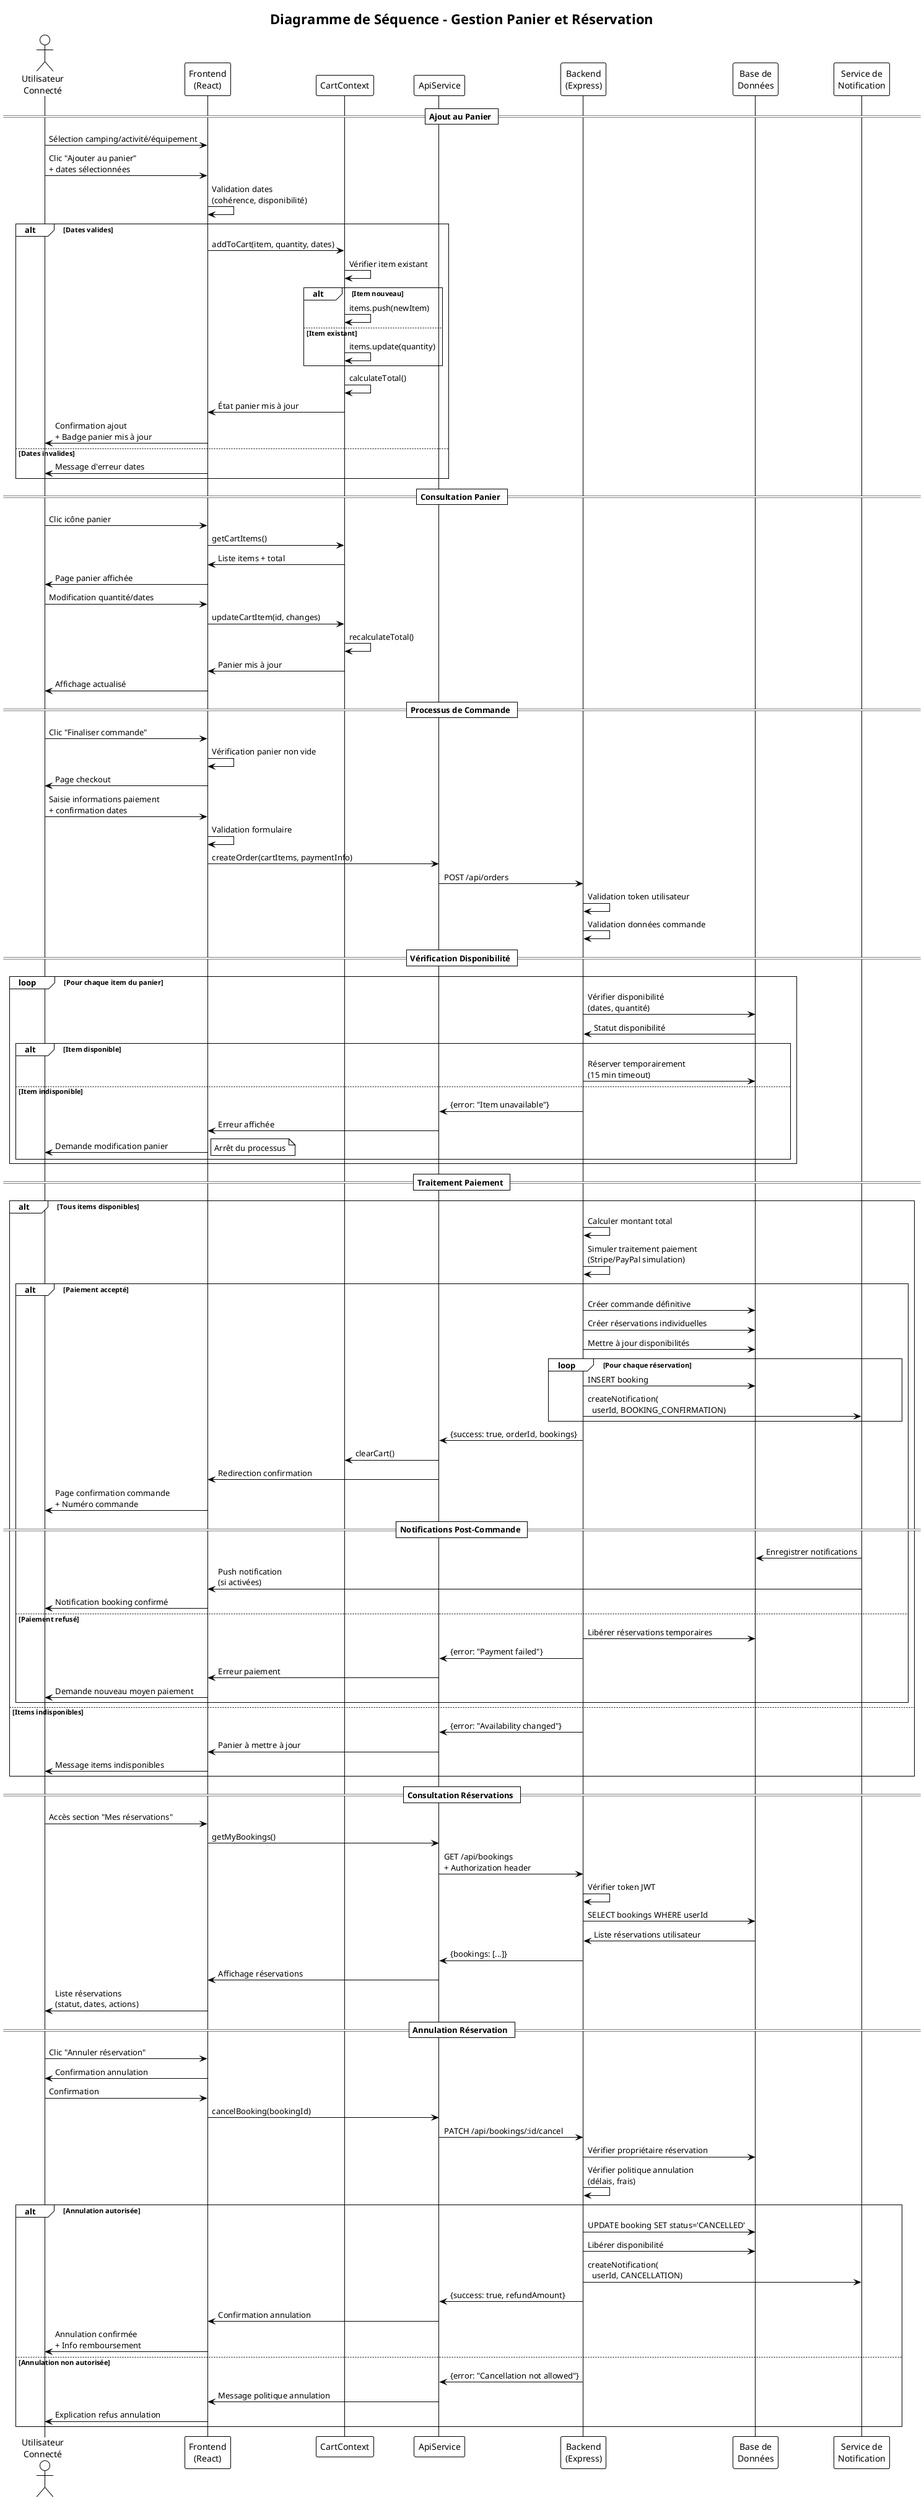 @startuml Sequence_Booking
!theme plain
title Diagramme de Séquence - Gestion Panier et Réservation

actor "Utilisateur\nConnecté" as User
participant "Frontend\n(React)" as Frontend
participant "CartContext" as CartCtx
participant "ApiService" as API
participant "Backend\n(Express)" as Backend
participant "Base de\nDonnées" as DB
participant "Service de\nNotification" as NotifService

== Ajout au Panier ==
User -> Frontend: Sélection camping/activité/équipement
User -> Frontend: Clic "Ajouter au panier"\n+ dates sélectionnées
Frontend -> Frontend: Validation dates\n(cohérence, disponibilité)

alt Dates valides
    Frontend -> CartCtx: addToCart(item, quantity, dates)
    CartCtx -> CartCtx: Vérifier item existant
    
    alt Item nouveau
        CartCtx -> CartCtx: items.push(newItem)
    else Item existant
        CartCtx -> CartCtx: items.update(quantity)
    end
    
    CartCtx -> CartCtx: calculateTotal()
    CartCtx -> Frontend: État panier mis à jour
    Frontend -> User: Confirmation ajout\n+ Badge panier mis à jour
    
else Dates invalides
    Frontend -> User: Message d'erreur dates
end

== Consultation Panier ==
User -> Frontend: Clic icône panier
Frontend -> CartCtx: getCartItems()
CartCtx -> Frontend: Liste items + total
Frontend -> User: Page panier affichée

User -> Frontend: Modification quantité/dates
Frontend -> CartCtx: updateCartItem(id, changes)
CartCtx -> CartCtx: recalculateTotal()
CartCtx -> Frontend: Panier mis à jour
Frontend -> User: Affichage actualisé

== Processus de Commande ==
User -> Frontend: Clic "Finaliser commande"
Frontend -> Frontend: Vérification panier non vide
Frontend -> User: Page checkout

User -> Frontend: Saisie informations paiement\n+ confirmation dates
Frontend -> Frontend: Validation formulaire
Frontend -> API: createOrder(cartItems, paymentInfo)
API -> Backend: POST /api/orders

Backend -> Backend: Validation token utilisateur
Backend -> Backend: Validation données commande

== Vérification Disponibilité ==
loop Pour chaque item du panier
    Backend -> DB: Vérifier disponibilité\n(dates, quantité)
    DB -> Backend: Statut disponibilité
    
    alt Item disponible
        Backend -> DB: Réserver temporairement\n(15 min timeout)
    else Item indisponible
        Backend -> API: {error: "Item unavailable"}
        API -> Frontend: Erreur affichée
        Frontend -> User: Demande modification panier
        note right: Arrêt du processus
    end
end

== Traitement Paiement ==
alt Tous items disponibles
    Backend -> Backend: Calculer montant total
    Backend -> Backend: Simuler traitement paiement\n(Stripe/PayPal simulation)
    
    alt Paiement accepté
        Backend -> DB: Créer commande définitive
        Backend -> DB: Créer réservations individuelles
        Backend -> DB: Mettre à jour disponibilités
        
        loop Pour chaque réservation
            Backend -> DB: INSERT booking
            Backend -> NotifService: createNotification(\n  userId, BOOKING_CONFIRMATION)
        end
        
        Backend -> API: {success: true, orderId, bookings}
        API -> CartCtx: clearCart()
        API -> Frontend: Redirection confirmation
        Frontend -> User: Page confirmation commande\n+ Numéro commande
        
        == Notifications Post-Commande ==
        NotifService -> DB: Enregistrer notifications
        NotifService -> Frontend: Push notification\n(si activées)
        Frontend -> User: Notification booking confirmé
        
    else Paiement refusé
        Backend -> DB: Libérer réservations temporaires
        Backend -> API: {error: "Payment failed"}
        API -> Frontend: Erreur paiement
        Frontend -> User: Demande nouveau moyen paiement
    end
    
else Items indisponibles
    Backend -> API: {error: "Availability changed"}
    API -> Frontend: Panier à mettre à jour
    Frontend -> User: Message items indisponibles
end

== Consultation Réservations ==
User -> Frontend: Accès section "Mes réservations"
Frontend -> API: getMyBookings()
API -> Backend: GET /api/bookings\n+ Authorization header

Backend -> Backend: Vérifier token JWT
Backend -> DB: SELECT bookings WHERE userId
DB -> Backend: Liste réservations utilisateur
Backend -> API: {bookings: [...]}
API -> Frontend: Affichage réservations
Frontend -> User: Liste réservations\n(statut, dates, actions)

== Annulation Réservation ==
User -> Frontend: Clic "Annuler réservation"
Frontend -> User: Confirmation annulation
User -> Frontend: Confirmation

Frontend -> API: cancelBooking(bookingId)
API -> Backend: PATCH /api/bookings/:id/cancel

Backend -> DB: Vérifier propriétaire réservation
Backend -> Backend: Vérifier politique annulation\n(délais, frais)

alt Annulation autorisée
    Backend -> DB: UPDATE booking SET status='CANCELLED'
    Backend -> DB: Libérer disponibilité
    Backend -> NotifService: createNotification(\n  userId, CANCELLATION)
    Backend -> API: {success: true, refundAmount}
    API -> Frontend: Confirmation annulation
    Frontend -> User: Annulation confirmée\n+ Info remboursement
else Annulation non autorisée
    Backend -> API: {error: "Cancellation not allowed"}
    API -> Frontend: Message politique annulation
    Frontend -> User: Explication refus annulation
end

@enduml
